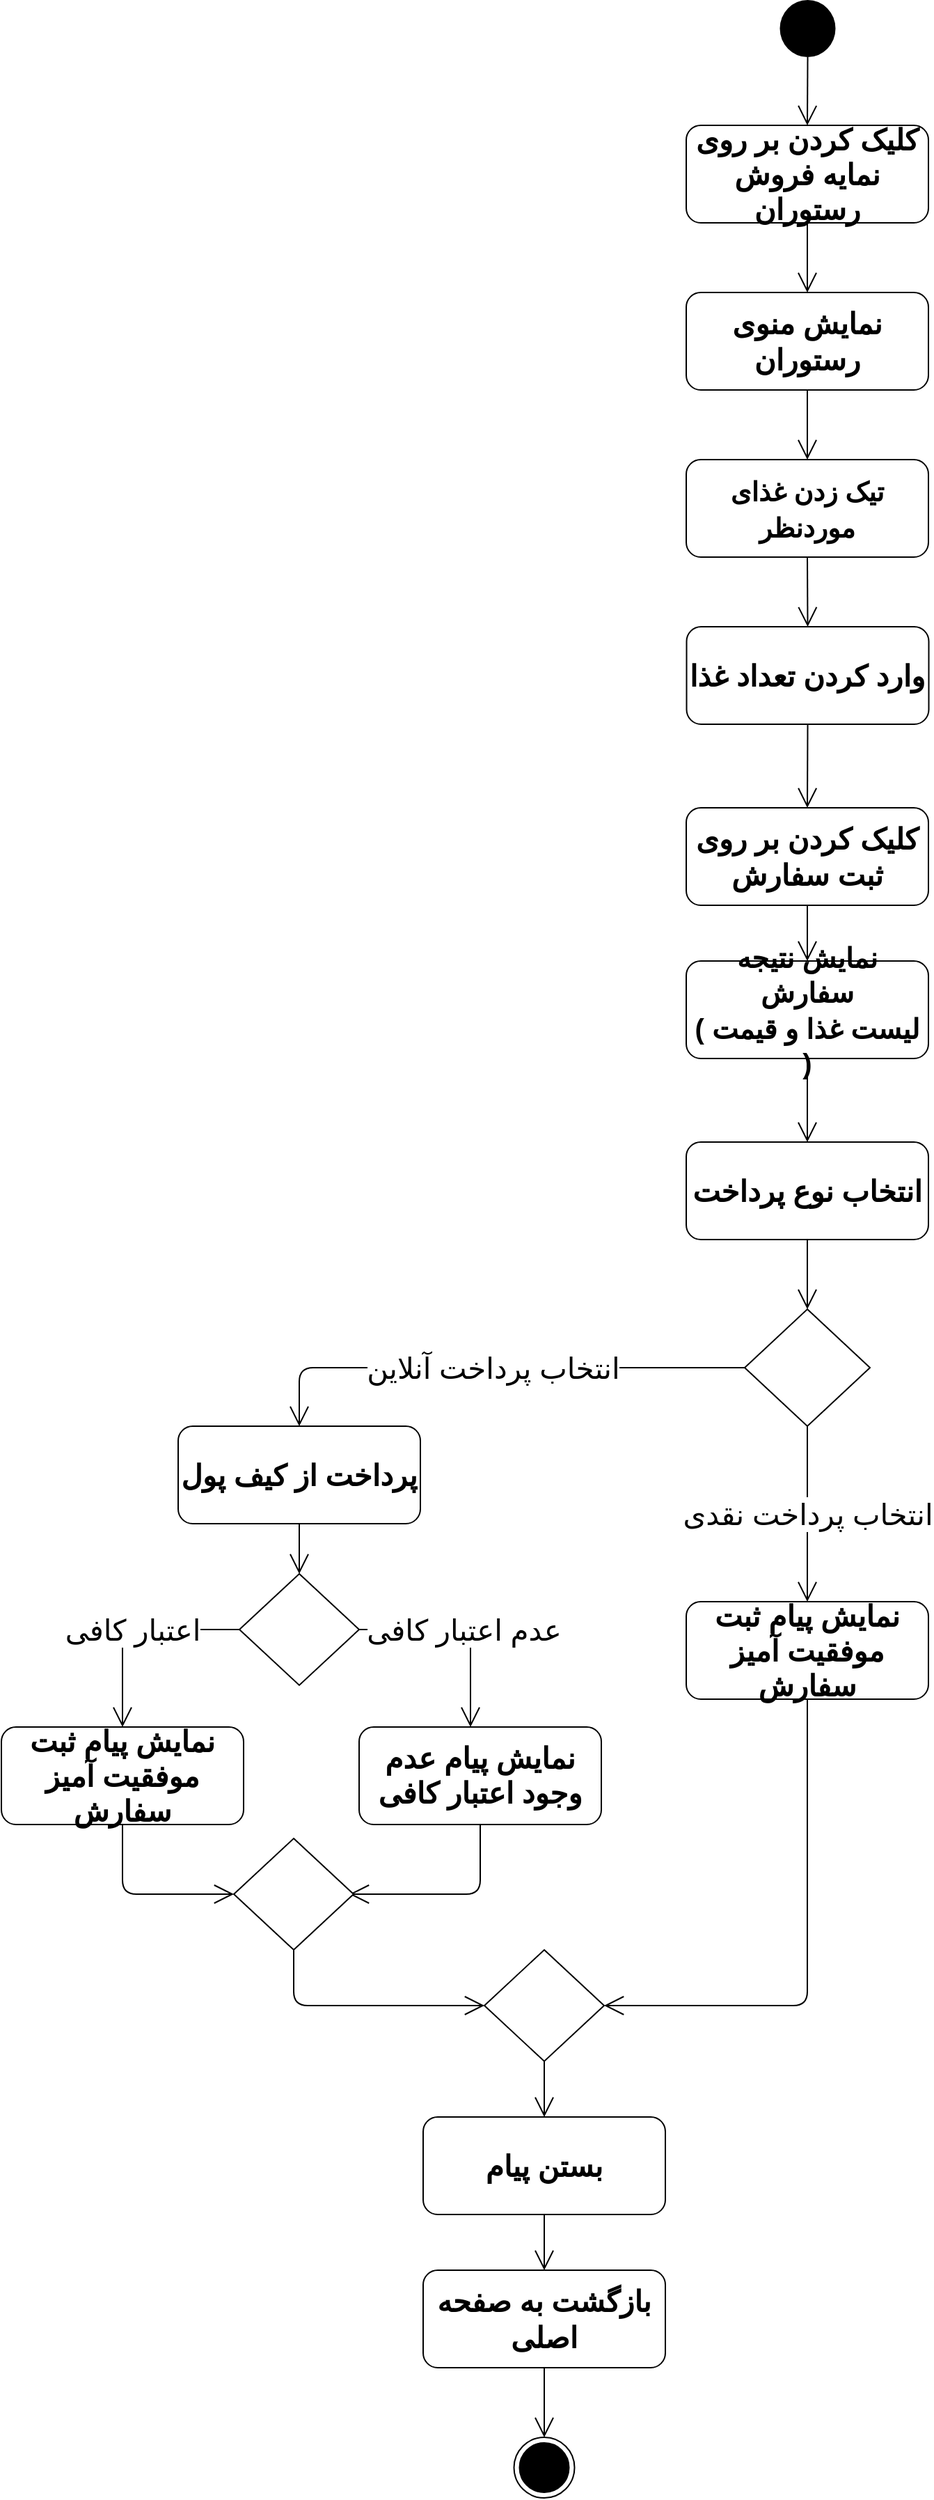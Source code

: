 <mxfile version="13.10.9" type="github">
  <diagram name="Page-1" id="e7e014a7-5840-1c2e-5031-d8a46d1fe8dd">
    <mxGraphModel dx="1730" dy="2192" grid="1" gridSize="10" guides="1" tooltips="1" connect="1" arrows="1" fold="1" page="1" pageScale="1" pageWidth="1654" pageHeight="1169" background="#ffffff" math="0" shadow="0">
      <root>
        <mxCell id="0" />
        <mxCell id="1" parent="0" />
        <mxCell id="H85ItWtwwnXYT-WH__-k-42" value="" style="ellipse;fillColor=#000000;strokeColor=none;aspect=fixed;" vertex="1" parent="1">
          <mxGeometry x="1049.25" y="-1140" width="40" height="41.03" as="geometry" />
        </mxCell>
        <mxCell id="H85ItWtwwnXYT-WH__-k-43" value="نمایش منوی رستوران" style="shape=rect;html=1;rounded=1;whiteSpace=wrap;align=center;fontSize=21;fontStyle=1" vertex="1" parent="1">
          <mxGeometry x="982" y="-930" width="174" height="70" as="geometry" />
        </mxCell>
        <mxCell id="H85ItWtwwnXYT-WH__-k-44" value="" style="endArrow=open;endFill=1;endSize=12;html=1;fontSize=21;exitX=0.5;exitY=1;exitDx=0;exitDy=0;entryX=0.5;entryY=0;entryDx=0;entryDy=0;" edge="1" parent="1" source="H85ItWtwwnXYT-WH__-k-42" target="H85ItWtwwnXYT-WH__-k-51">
          <mxGeometry width="160" relative="1" as="geometry">
            <mxPoint x="1094" y="-770" as="sourcePoint" />
            <mxPoint x="1254" y="-770" as="targetPoint" />
          </mxGeometry>
        </mxCell>
        <mxCell id="H85ItWtwwnXYT-WH__-k-45" value="" style="endArrow=open;endFill=1;endSize=12;html=1;fontSize=21;exitX=0.5;exitY=1;exitDx=0;exitDy=0;entryX=0.5;entryY=0;entryDx=0;entryDy=0;" edge="1" parent="1" source="H85ItWtwwnXYT-WH__-k-43" target="H85ItWtwwnXYT-WH__-k-47">
          <mxGeometry width="160" relative="1" as="geometry">
            <mxPoint x="1068.5" y="-820" as="sourcePoint" />
            <mxPoint x="1069" y="-770" as="targetPoint" />
          </mxGeometry>
        </mxCell>
        <mxCell id="H85ItWtwwnXYT-WH__-k-46" value="" style="endArrow=open;endFill=1;endSize=12;html=1;fontSize=21;exitX=0.5;exitY=1;exitDx=0;exitDy=0;entryX=0.5;entryY=0;entryDx=0;entryDy=0;" edge="1" parent="1" source="H85ItWtwwnXYT-WH__-k-47" target="H85ItWtwwnXYT-WH__-k-63">
          <mxGeometry width="160" relative="1" as="geometry">
            <mxPoint x="1069" y="-690" as="sourcePoint" />
            <mxPoint x="1069" y="-620" as="targetPoint" />
          </mxGeometry>
        </mxCell>
        <mxCell id="H85ItWtwwnXYT-WH__-k-47" value="&lt;span style=&quot;font-size: 19px&quot;&gt;تیک زدن غذای موردنظر&lt;/span&gt;" style="shape=rect;html=1;rounded=1;whiteSpace=wrap;align=center;fontSize=21;fontStyle=1" vertex="1" parent="1">
          <mxGeometry x="982" y="-810" width="174" height="70" as="geometry" />
        </mxCell>
        <mxCell id="H85ItWtwwnXYT-WH__-k-48" value="" style="ellipse;html=1;shape=endState;fillColor=#000000;strokeColor=#000000;aspect=fixed;" vertex="1" parent="1">
          <mxGeometry x="858.25" y="610" width="43.5" height="43.5" as="geometry" />
        </mxCell>
        <mxCell id="H85ItWtwwnXYT-WH__-k-49" value="&lt;font style=&quot;font-size: 21px&quot;&gt;کلیک کردن بر روی ثبت سفارش&lt;/font&gt;" style="shape=rect;html=1;rounded=1;whiteSpace=wrap;align=center;fontSize=21;fontStyle=1" vertex="1" parent="1">
          <mxGeometry x="982" y="-560" width="174" height="70" as="geometry" />
        </mxCell>
        <mxCell id="H85ItWtwwnXYT-WH__-k-50" value="انتخاب پرداخت آنلاین" style="endArrow=open;endFill=1;endSize=12;html=1;fontSize=21;exitX=0;exitY=0.5;exitDx=0;exitDy=0;entryX=0.5;entryY=0;entryDx=0;entryDy=0;" edge="1" parent="1" source="H85ItWtwwnXYT-WH__-k-59" target="H85ItWtwwnXYT-WH__-k-55">
          <mxGeometry width="160" relative="1" as="geometry">
            <mxPoint x="982" y="-158" as="sourcePoint" />
            <mxPoint x="1407" y="-420" as="targetPoint" />
            <Array as="points">
              <mxPoint x="704" y="-158" />
            </Array>
          </mxGeometry>
        </mxCell>
        <mxCell id="H85ItWtwwnXYT-WH__-k-51" value="کلیک کردن بر روی نمایه فروش رستوران" style="shape=rect;html=1;rounded=1;whiteSpace=wrap;align=center;fontSize=21;fontStyle=1" vertex="1" parent="1">
          <mxGeometry x="982" y="-1050" width="174" height="70" as="geometry" />
        </mxCell>
        <mxCell id="H85ItWtwwnXYT-WH__-k-52" value="" style="endArrow=open;endFill=1;endSize=12;html=1;fontSize=21;exitX=0.5;exitY=1;exitDx=0;exitDy=0;entryX=0.5;entryY=0;entryDx=0;entryDy=0;" edge="1" parent="1" source="H85ItWtwwnXYT-WH__-k-51" target="H85ItWtwwnXYT-WH__-k-43">
          <mxGeometry width="160" relative="1" as="geometry">
            <mxPoint x="1079" y="-1098.97" as="sourcePoint" />
            <mxPoint x="1079" y="-1040" as="targetPoint" />
          </mxGeometry>
        </mxCell>
        <mxCell id="H85ItWtwwnXYT-WH__-k-53" value="&lt;span style=&quot;font-size: 20px&quot;&gt;نمایش نتیجه سفارش&lt;br&gt;( لیست غذا و قیمت )&lt;br&gt;&lt;/span&gt;" style="shape=rect;html=1;rounded=1;whiteSpace=wrap;align=center;fontSize=21;fontStyle=1" vertex="1" parent="1">
          <mxGeometry x="982" y="-450" width="174" height="70" as="geometry" />
        </mxCell>
        <mxCell id="H85ItWtwwnXYT-WH__-k-54" value="&lt;font style=&quot;font-size: 21px&quot;&gt;انتخاب نوع پرداخت&lt;/font&gt;" style="shape=rect;html=1;rounded=1;whiteSpace=wrap;align=center;fontSize=21;fontStyle=1" vertex="1" parent="1">
          <mxGeometry x="982" y="-320" width="174" height="70" as="geometry" />
        </mxCell>
        <mxCell id="H85ItWtwwnXYT-WH__-k-55" value="&lt;font style=&quot;font-size: 21px&quot;&gt;پرداخت از کیف پول&lt;/font&gt;" style="shape=rect;html=1;rounded=1;whiteSpace=wrap;align=center;fontSize=21;fontStyle=1" vertex="1" parent="1">
          <mxGeometry x="617" y="-116" width="174" height="70" as="geometry" />
        </mxCell>
        <mxCell id="H85ItWtwwnXYT-WH__-k-56" value="" style="endArrow=open;endFill=1;endSize=12;html=1;fontSize=21;exitX=0.5;exitY=1;exitDx=0;exitDy=0;entryX=0.5;entryY=0;entryDx=0;entryDy=0;" edge="1" parent="1" source="H85ItWtwwnXYT-WH__-k-53" target="H85ItWtwwnXYT-WH__-k-54">
          <mxGeometry width="160" relative="1" as="geometry">
            <mxPoint x="1449.0" y="-440.0" as="sourcePoint" />
            <mxPoint x="1459" y="-380" as="targetPoint" />
          </mxGeometry>
        </mxCell>
        <mxCell id="H85ItWtwwnXYT-WH__-k-58" value="" style="endArrow=open;endFill=1;endSize=12;html=1;fontSize=21;exitX=0.5;exitY=1;exitDx=0;exitDy=0;entryX=0.5;entryY=0;entryDx=0;entryDy=0;" edge="1" parent="1" source="H85ItWtwwnXYT-WH__-k-49" target="H85ItWtwwnXYT-WH__-k-53">
          <mxGeometry width="160" relative="1" as="geometry">
            <mxPoint x="1099.0" y="-469.0" as="sourcePoint" />
            <mxPoint x="1079" y="-350" as="targetPoint" />
          </mxGeometry>
        </mxCell>
        <mxCell id="H85ItWtwwnXYT-WH__-k-59" value="" style="rhombus;" vertex="1" parent="1">
          <mxGeometry x="1024" y="-200" width="90" height="84" as="geometry" />
        </mxCell>
        <mxCell id="H85ItWtwwnXYT-WH__-k-62" value="" style="endArrow=open;endFill=1;endSize=12;html=1;fontSize=21;exitX=0.5;exitY=1;exitDx=0;exitDy=0;entryX=0.5;entryY=0;entryDx=0;entryDy=0;" edge="1" parent="1" source="H85ItWtwwnXYT-WH__-k-54" target="H85ItWtwwnXYT-WH__-k-59">
          <mxGeometry width="160" relative="1" as="geometry">
            <mxPoint x="1068" y="-200" as="sourcePoint" />
            <mxPoint x="1068" y="-130" as="targetPoint" />
          </mxGeometry>
        </mxCell>
        <mxCell id="H85ItWtwwnXYT-WH__-k-63" value="&lt;font style=&quot;font-size: 21px&quot;&gt;وارد کردن تعداد غذا&lt;/font&gt;" style="shape=rect;html=1;rounded=1;whiteSpace=wrap;align=center;fontSize=21;fontStyle=1" vertex="1" parent="1">
          <mxGeometry x="982.25" y="-690" width="174" height="70" as="geometry" />
        </mxCell>
        <mxCell id="H85ItWtwwnXYT-WH__-k-65" value="" style="endArrow=open;endFill=1;endSize=12;html=1;fontSize=21;exitX=0.5;exitY=1;exitDx=0;exitDy=0;entryX=0.5;entryY=0;entryDx=0;entryDy=0;" edge="1" parent="1" source="H85ItWtwwnXYT-WH__-k-63" target="H85ItWtwwnXYT-WH__-k-49">
          <mxGeometry width="160" relative="1" as="geometry">
            <mxPoint x="1079" y="-710" as="sourcePoint" />
            <mxPoint x="1079" y="-660" as="targetPoint" />
          </mxGeometry>
        </mxCell>
        <mxCell id="H85ItWtwwnXYT-WH__-k-68" value="&lt;font style=&quot;font-size: 21px&quot;&gt;نمایش پیام ثبت موفقیت آمیز سفارش&lt;/font&gt;" style="shape=rect;html=1;rounded=1;whiteSpace=wrap;align=center;fontSize=21;fontStyle=1" vertex="1" parent="1">
          <mxGeometry x="982" y="10" width="174" height="70" as="geometry" />
        </mxCell>
        <mxCell id="H85ItWtwwnXYT-WH__-k-73" value="انتخاب پرداخت نقدی" style="endArrow=open;endFill=1;endSize=12;html=1;fontSize=21;entryX=0.5;entryY=0;entryDx=0;entryDy=0;exitX=0.5;exitY=1;exitDx=0;exitDy=0;" edge="1" parent="1" source="H85ItWtwwnXYT-WH__-k-59" target="H85ItWtwwnXYT-WH__-k-68">
          <mxGeometry width="160" relative="1" as="geometry">
            <mxPoint x="1068" y="-120" as="sourcePoint" />
            <mxPoint x="1079" y="2.274e-13" as="targetPoint" />
            <Array as="points" />
          </mxGeometry>
        </mxCell>
        <mxCell id="H85ItWtwwnXYT-WH__-k-74" value="" style="rhombus;" vertex="1" parent="1">
          <mxGeometry x="837" y="260" width="86" height="80" as="geometry" />
        </mxCell>
        <mxCell id="H85ItWtwwnXYT-WH__-k-76" value="" style="endArrow=open;endFill=1;endSize=12;html=1;fontSize=21;exitX=0.5;exitY=1;exitDx=0;exitDy=0;entryX=0.5;entryY=0;entryDx=0;entryDy=0;" edge="1" parent="1" source="H85ItWtwwnXYT-WH__-k-55" target="H85ItWtwwnXYT-WH__-k-83">
          <mxGeometry width="160" relative="1" as="geometry">
            <mxPoint x="967" y="-116.0" as="sourcePoint" />
            <mxPoint x="704" y="20" as="targetPoint" />
          </mxGeometry>
        </mxCell>
        <mxCell id="H85ItWtwwnXYT-WH__-k-79" value="" style="endArrow=open;endFill=1;endSize=12;html=1;fontSize=21;exitX=0.5;exitY=1;exitDx=0;exitDy=0;entryX=0.5;entryY=0;entryDx=0;entryDy=0;" edge="1" parent="1" source="H85ItWtwwnXYT-WH__-k-74" target="H85ItWtwwnXYT-WH__-k-102">
          <mxGeometry width="160" relative="1" as="geometry">
            <mxPoint x="1037" y="129.0" as="sourcePoint" />
            <mxPoint x="880" y="360.0" as="targetPoint" />
            <Array as="points" />
          </mxGeometry>
        </mxCell>
        <mxCell id="H85ItWtwwnXYT-WH__-k-83" value="" style="rhombus;" vertex="1" parent="1">
          <mxGeometry x="661" y="-10" width="86" height="80" as="geometry" />
        </mxCell>
        <mxCell id="H85ItWtwwnXYT-WH__-k-84" value="اعتبار کافی" style="endArrow=open;endFill=1;endSize=12;html=1;fontSize=21;exitX=0;exitY=0.5;exitDx=0;exitDy=0;entryX=0.5;entryY=0;entryDx=0;entryDy=0;" edge="1" parent="1" source="H85ItWtwwnXYT-WH__-k-83" target="H85ItWtwwnXYT-WH__-k-93">
          <mxGeometry width="160" relative="1" as="geometry">
            <mxPoint x="977" y="-260" as="sourcePoint" />
            <mxPoint x="577" y="90" as="targetPoint" />
            <Array as="points">
              <mxPoint x="577" y="30" />
            </Array>
          </mxGeometry>
        </mxCell>
        <mxCell id="H85ItWtwwnXYT-WH__-k-85" value="عدم اعتبار کافی" style="endArrow=open;endFill=1;endSize=12;html=1;fontSize=21;exitX=1;exitY=0.5;exitDx=0;exitDy=0;" edge="1" parent="1" source="H85ItWtwwnXYT-WH__-k-83">
          <mxGeometry width="160" relative="1" as="geometry">
            <mxPoint x="987" y="-250" as="sourcePoint" />
            <mxPoint x="827" y="100" as="targetPoint" />
            <Array as="points">
              <mxPoint x="827" y="30" />
            </Array>
          </mxGeometry>
        </mxCell>
        <mxCell id="H85ItWtwwnXYT-WH__-k-90" value="" style="endArrow=open;endFill=1;endSize=12;html=1;fontSize=21;exitX=0.5;exitY=1;exitDx=0;exitDy=0;entryX=1;entryY=0.5;entryDx=0;entryDy=0;" edge="1" parent="1" source="H85ItWtwwnXYT-WH__-k-68" target="H85ItWtwwnXYT-WH__-k-74">
          <mxGeometry width="160" relative="1" as="geometry">
            <mxPoint x="1082" y="310.0" as="sourcePoint" />
            <mxPoint x="1079" y="370.0" as="targetPoint" />
            <Array as="points">
              <mxPoint x="1069" y="300" />
            </Array>
          </mxGeometry>
        </mxCell>
        <mxCell id="H85ItWtwwnXYT-WH__-k-92" value="&lt;font style=&quot;font-size: 21px&quot;&gt;نمایش پیام عدم وجود اعتبار کافی&lt;/font&gt;&lt;span style=&quot;font-size: 19px&quot;&gt;&lt;br&gt;&lt;/span&gt;" style="shape=rect;html=1;rounded=1;whiteSpace=wrap;align=center;fontSize=21;fontStyle=1" vertex="1" parent="1">
          <mxGeometry x="747" y="100" width="174" height="70" as="geometry" />
        </mxCell>
        <mxCell id="H85ItWtwwnXYT-WH__-k-93" value="&lt;font style=&quot;font-size: 21px&quot;&gt;نمایش پیام ثبت موفقیت آمیز سفارش&lt;/font&gt;" style="shape=rect;html=1;rounded=1;whiteSpace=wrap;align=center;fontSize=21;fontStyle=1" vertex="1" parent="1">
          <mxGeometry x="490" y="100" width="174" height="70" as="geometry" />
        </mxCell>
        <mxCell id="H85ItWtwwnXYT-WH__-k-96" value="" style="endArrow=open;endFill=1;endSize=12;html=1;fontSize=21;exitX=0.5;exitY=1;exitDx=0;exitDy=0;entryX=0;entryY=0.5;entryDx=0;entryDy=0;" edge="1" parent="1" source="H85ItWtwwnXYT-WH__-k-93" target="H85ItWtwwnXYT-WH__-k-98">
          <mxGeometry width="160" relative="1" as="geometry">
            <mxPoint x="1037" y="90.0" as="sourcePoint" />
            <mxPoint x="587" y="250" as="targetPoint" />
            <Array as="points">
              <mxPoint x="577" y="220" />
            </Array>
          </mxGeometry>
        </mxCell>
        <mxCell id="H85ItWtwwnXYT-WH__-k-97" value="" style="endArrow=open;endFill=1;endSize=12;html=1;fontSize=21;exitX=0.5;exitY=1;exitDx=0;exitDy=0;entryX=1;entryY=0.5;entryDx=0;entryDy=0;" edge="1" parent="1" source="H85ItWtwwnXYT-WH__-k-92">
          <mxGeometry width="160" relative="1" as="geometry">
            <mxPoint x="831.0" y="170.0" as="sourcePoint" />
            <mxPoint x="740" y="220.0" as="targetPoint" />
            <Array as="points">
              <mxPoint x="834" y="220" />
            </Array>
          </mxGeometry>
        </mxCell>
        <mxCell id="H85ItWtwwnXYT-WH__-k-98" value="" style="rhombus;" vertex="1" parent="1">
          <mxGeometry x="657" y="180" width="86" height="80" as="geometry" />
        </mxCell>
        <mxCell id="H85ItWtwwnXYT-WH__-k-99" value="" style="endArrow=open;endFill=1;endSize=12;html=1;fontSize=21;exitX=0.5;exitY=1;exitDx=0;exitDy=0;entryX=0;entryY=0.5;entryDx=0;entryDy=0;" edge="1" parent="1" source="H85ItWtwwnXYT-WH__-k-98" target="H85ItWtwwnXYT-WH__-k-74">
          <mxGeometry width="160" relative="1" as="geometry">
            <mxPoint x="587.0" y="180.0" as="sourcePoint" />
            <mxPoint x="667.0" y="230.0" as="targetPoint" />
            <Array as="points">
              <mxPoint x="700" y="300" />
            </Array>
          </mxGeometry>
        </mxCell>
        <mxCell id="H85ItWtwwnXYT-WH__-k-101" value="&lt;font style=&quot;font-size: 21px&quot;&gt;بازگشت به صفحه اصلی&lt;/font&gt;" style="shape=rect;html=1;rounded=1;whiteSpace=wrap;align=center;fontSize=21;fontStyle=1" vertex="1" parent="1">
          <mxGeometry x="793" y="490" width="174" height="70" as="geometry" />
        </mxCell>
        <mxCell id="H85ItWtwwnXYT-WH__-k-102" value="&lt;font style=&quot;font-size: 21px&quot;&gt;بستن پیام&lt;/font&gt;&lt;span style=&quot;font-size: 19px&quot;&gt;&lt;br&gt;&lt;/span&gt;" style="shape=rect;html=1;rounded=1;whiteSpace=wrap;align=center;fontSize=21;fontStyle=1" vertex="1" parent="1">
          <mxGeometry x="793" y="380" width="174" height="70" as="geometry" />
        </mxCell>
        <mxCell id="H85ItWtwwnXYT-WH__-k-103" value="" style="endArrow=open;endFill=1;endSize=12;html=1;fontSize=21;exitX=0.5;exitY=1;exitDx=0;exitDy=0;entryX=0.5;entryY=0;entryDx=0;entryDy=0;" edge="1" parent="1" source="H85ItWtwwnXYT-WH__-k-102" target="H85ItWtwwnXYT-WH__-k-101">
          <mxGeometry width="160" relative="1" as="geometry">
            <mxPoint x="890" y="370.0" as="sourcePoint" />
            <mxPoint x="890" y="410.0" as="targetPoint" />
            <Array as="points" />
          </mxGeometry>
        </mxCell>
        <mxCell id="H85ItWtwwnXYT-WH__-k-106" value="" style="endArrow=open;endFill=1;endSize=12;html=1;fontSize=21;exitX=0.5;exitY=1;exitDx=0;exitDy=0;entryX=0.5;entryY=0;entryDx=0;entryDy=0;" edge="1" parent="1" source="H85ItWtwwnXYT-WH__-k-101" target="H85ItWtwwnXYT-WH__-k-48">
          <mxGeometry width="160" relative="1" as="geometry">
            <mxPoint x="890" y="460.0" as="sourcePoint" />
            <mxPoint x="890" y="510.0" as="targetPoint" />
            <Array as="points" />
          </mxGeometry>
        </mxCell>
      </root>
    </mxGraphModel>
  </diagram>
</mxfile>
